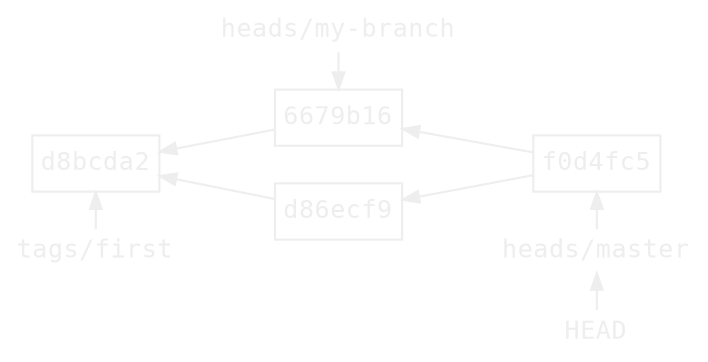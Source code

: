 digraph branch {
    bgcolor = transparent
    color = white
    rankdir = RL
    ranksep = 0.2
    node [fontname=monospace, fontsize=12, fontcolor="#eeeeee",
          margin="0.06,0.1", height=0, color="#eeeeee"]
    edge [fontcolor="#eeeeee", color="#eeeeee", arrowsize=0.8]

    node [shape=box, labeldistance=0.2]
    "d8bcda2"
    "6679b16"
    "d86ecf9"
    "f0d4fc5"

    node [shape=none, margin=0.05, height=0]
    HEAD
    master [label="heads/master"]
    my_branch [label="heads/my-branch"]
    first [label="tags/first"]

    "6679b16" -> "d8bcda2"
    "d86ecf9" -> "d8bcda2"
    "f0d4fc5" -> "6679b16"
    "f0d4fc5" -> "d86ecf9"

    {
        rank = same
        first -> "d8bcda2" [constraint=false]
    }

    {
        rank = same
         // Force 6679b16 to be on top of d86ecf9
        "6679b16" -> "d86ecf9" [style=invis, weight=1]
        my_branch -> "6679b16"
    }

    {
        rank = same
        HEAD -> master [constraint=false]
        master -> "f0d4fc5" [constraint=false]
    }
}
